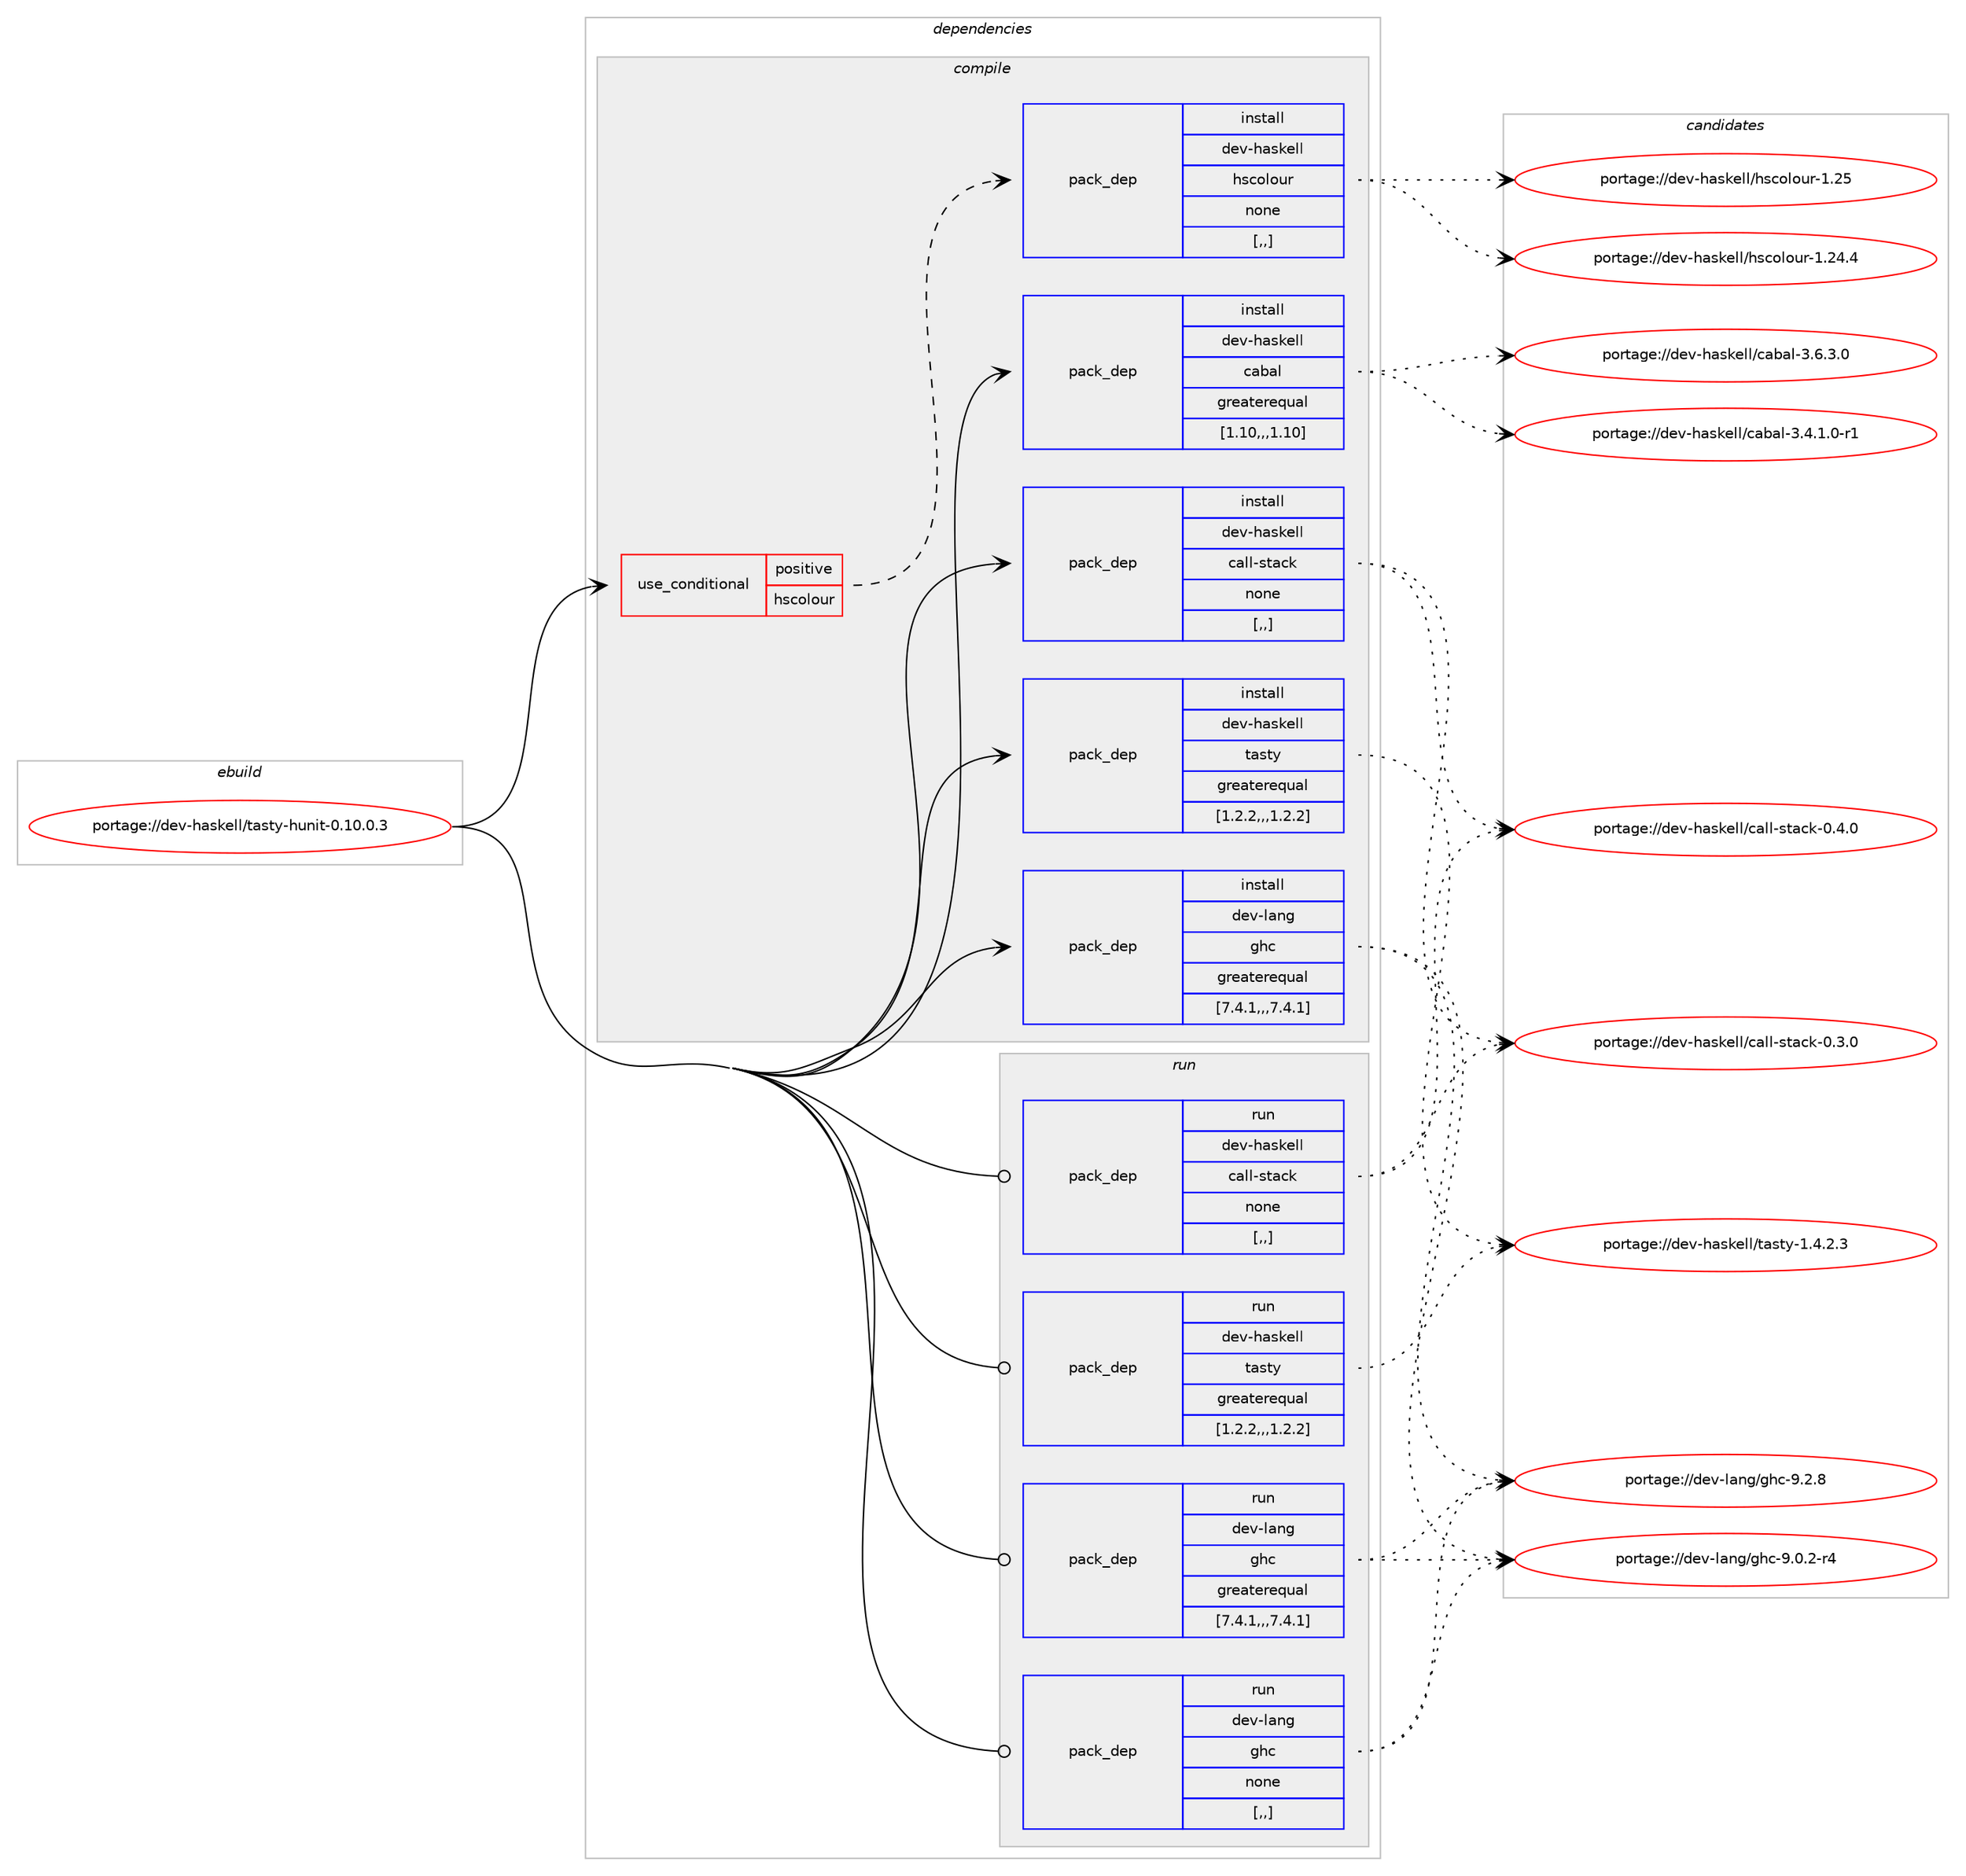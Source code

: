 digraph prolog {

# *************
# Graph options
# *************

newrank=true;
concentrate=true;
compound=true;
graph [rankdir=LR,fontname=Helvetica,fontsize=10,ranksep=1.5];#, ranksep=2.5, nodesep=0.2];
edge  [arrowhead=vee];
node  [fontname=Helvetica,fontsize=10];

# **********
# The ebuild
# **********

subgraph cluster_leftcol {
color=gray;
label=<<i>ebuild</i>>;
id [label="portage://dev-haskell/tasty-hunit-0.10.0.3", color=red, width=4, href="../dev-haskell/tasty-hunit-0.10.0.3.svg"];
}

# ****************
# The dependencies
# ****************

subgraph cluster_midcol {
color=gray;
label=<<i>dependencies</i>>;
subgraph cluster_compile {
fillcolor="#eeeeee";
style=filled;
label=<<i>compile</i>>;
subgraph cond21093 {
dependency88793 [label=<<TABLE BORDER="0" CELLBORDER="1" CELLSPACING="0" CELLPADDING="4"><TR><TD ROWSPAN="3" CELLPADDING="10">use_conditional</TD></TR><TR><TD>positive</TD></TR><TR><TD>hscolour</TD></TR></TABLE>>, shape=none, color=red];
subgraph pack66678 {
dependency88794 [label=<<TABLE BORDER="0" CELLBORDER="1" CELLSPACING="0" CELLPADDING="4" WIDTH="220"><TR><TD ROWSPAN="6" CELLPADDING="30">pack_dep</TD></TR><TR><TD WIDTH="110">install</TD></TR><TR><TD>dev-haskell</TD></TR><TR><TD>hscolour</TD></TR><TR><TD>none</TD></TR><TR><TD>[,,]</TD></TR></TABLE>>, shape=none, color=blue];
}
dependency88793:e -> dependency88794:w [weight=20,style="dashed",arrowhead="vee"];
}
id:e -> dependency88793:w [weight=20,style="solid",arrowhead="vee"];
subgraph pack66679 {
dependency88795 [label=<<TABLE BORDER="0" CELLBORDER="1" CELLSPACING="0" CELLPADDING="4" WIDTH="220"><TR><TD ROWSPAN="6" CELLPADDING="30">pack_dep</TD></TR><TR><TD WIDTH="110">install</TD></TR><TR><TD>dev-haskell</TD></TR><TR><TD>cabal</TD></TR><TR><TD>greaterequal</TD></TR><TR><TD>[1.10,,,1.10]</TD></TR></TABLE>>, shape=none, color=blue];
}
id:e -> dependency88795:w [weight=20,style="solid",arrowhead="vee"];
subgraph pack66680 {
dependency88796 [label=<<TABLE BORDER="0" CELLBORDER="1" CELLSPACING="0" CELLPADDING="4" WIDTH="220"><TR><TD ROWSPAN="6" CELLPADDING="30">pack_dep</TD></TR><TR><TD WIDTH="110">install</TD></TR><TR><TD>dev-haskell</TD></TR><TR><TD>call-stack</TD></TR><TR><TD>none</TD></TR><TR><TD>[,,]</TD></TR></TABLE>>, shape=none, color=blue];
}
id:e -> dependency88796:w [weight=20,style="solid",arrowhead="vee"];
subgraph pack66681 {
dependency88797 [label=<<TABLE BORDER="0" CELLBORDER="1" CELLSPACING="0" CELLPADDING="4" WIDTH="220"><TR><TD ROWSPAN="6" CELLPADDING="30">pack_dep</TD></TR><TR><TD WIDTH="110">install</TD></TR><TR><TD>dev-haskell</TD></TR><TR><TD>tasty</TD></TR><TR><TD>greaterequal</TD></TR><TR><TD>[1.2.2,,,1.2.2]</TD></TR></TABLE>>, shape=none, color=blue];
}
id:e -> dependency88797:w [weight=20,style="solid",arrowhead="vee"];
subgraph pack66682 {
dependency88798 [label=<<TABLE BORDER="0" CELLBORDER="1" CELLSPACING="0" CELLPADDING="4" WIDTH="220"><TR><TD ROWSPAN="6" CELLPADDING="30">pack_dep</TD></TR><TR><TD WIDTH="110">install</TD></TR><TR><TD>dev-lang</TD></TR><TR><TD>ghc</TD></TR><TR><TD>greaterequal</TD></TR><TR><TD>[7.4.1,,,7.4.1]</TD></TR></TABLE>>, shape=none, color=blue];
}
id:e -> dependency88798:w [weight=20,style="solid",arrowhead="vee"];
}
subgraph cluster_compileandrun {
fillcolor="#eeeeee";
style=filled;
label=<<i>compile and run</i>>;
}
subgraph cluster_run {
fillcolor="#eeeeee";
style=filled;
label=<<i>run</i>>;
subgraph pack66683 {
dependency88799 [label=<<TABLE BORDER="0" CELLBORDER="1" CELLSPACING="0" CELLPADDING="4" WIDTH="220"><TR><TD ROWSPAN="6" CELLPADDING="30">pack_dep</TD></TR><TR><TD WIDTH="110">run</TD></TR><TR><TD>dev-haskell</TD></TR><TR><TD>call-stack</TD></TR><TR><TD>none</TD></TR><TR><TD>[,,]</TD></TR></TABLE>>, shape=none, color=blue];
}
id:e -> dependency88799:w [weight=20,style="solid",arrowhead="odot"];
subgraph pack66684 {
dependency88800 [label=<<TABLE BORDER="0" CELLBORDER="1" CELLSPACING="0" CELLPADDING="4" WIDTH="220"><TR><TD ROWSPAN="6" CELLPADDING="30">pack_dep</TD></TR><TR><TD WIDTH="110">run</TD></TR><TR><TD>dev-haskell</TD></TR><TR><TD>tasty</TD></TR><TR><TD>greaterequal</TD></TR><TR><TD>[1.2.2,,,1.2.2]</TD></TR></TABLE>>, shape=none, color=blue];
}
id:e -> dependency88800:w [weight=20,style="solid",arrowhead="odot"];
subgraph pack66685 {
dependency88801 [label=<<TABLE BORDER="0" CELLBORDER="1" CELLSPACING="0" CELLPADDING="4" WIDTH="220"><TR><TD ROWSPAN="6" CELLPADDING="30">pack_dep</TD></TR><TR><TD WIDTH="110">run</TD></TR><TR><TD>dev-lang</TD></TR><TR><TD>ghc</TD></TR><TR><TD>greaterequal</TD></TR><TR><TD>[7.4.1,,,7.4.1]</TD></TR></TABLE>>, shape=none, color=blue];
}
id:e -> dependency88801:w [weight=20,style="solid",arrowhead="odot"];
subgraph pack66686 {
dependency88802 [label=<<TABLE BORDER="0" CELLBORDER="1" CELLSPACING="0" CELLPADDING="4" WIDTH="220"><TR><TD ROWSPAN="6" CELLPADDING="30">pack_dep</TD></TR><TR><TD WIDTH="110">run</TD></TR><TR><TD>dev-lang</TD></TR><TR><TD>ghc</TD></TR><TR><TD>none</TD></TR><TR><TD>[,,]</TD></TR></TABLE>>, shape=none, color=blue];
}
id:e -> dependency88802:w [weight=20,style="solid",arrowhead="odot"];
}
}

# **************
# The candidates
# **************

subgraph cluster_choices {
rank=same;
color=gray;
label=<<i>candidates</i>>;

subgraph choice66678 {
color=black;
nodesep=1;
choice100101118451049711510710110810847104115991111081111171144549465053 [label="portage://dev-haskell/hscolour-1.25", color=red, width=4,href="../dev-haskell/hscolour-1.25.svg"];
choice1001011184510497115107101108108471041159911110811111711445494650524652 [label="portage://dev-haskell/hscolour-1.24.4", color=red, width=4,href="../dev-haskell/hscolour-1.24.4.svg"];
dependency88794:e -> choice100101118451049711510710110810847104115991111081111171144549465053:w [style=dotted,weight="100"];
dependency88794:e -> choice1001011184510497115107101108108471041159911110811111711445494650524652:w [style=dotted,weight="100"];
}
subgraph choice66679 {
color=black;
nodesep=1;
choice100101118451049711510710110810847999798971084551465446514648 [label="portage://dev-haskell/cabal-3.6.3.0", color=red, width=4,href="../dev-haskell/cabal-3.6.3.0.svg"];
choice1001011184510497115107101108108479997989710845514652464946484511449 [label="portage://dev-haskell/cabal-3.4.1.0-r1", color=red, width=4,href="../dev-haskell/cabal-3.4.1.0-r1.svg"];
dependency88795:e -> choice100101118451049711510710110810847999798971084551465446514648:w [style=dotted,weight="100"];
dependency88795:e -> choice1001011184510497115107101108108479997989710845514652464946484511449:w [style=dotted,weight="100"];
}
subgraph choice66680 {
color=black;
nodesep=1;
choice1001011184510497115107101108108479997108108451151169799107454846524648 [label="portage://dev-haskell/call-stack-0.4.0", color=red, width=4,href="../dev-haskell/call-stack-0.4.0.svg"];
choice1001011184510497115107101108108479997108108451151169799107454846514648 [label="portage://dev-haskell/call-stack-0.3.0", color=red, width=4,href="../dev-haskell/call-stack-0.3.0.svg"];
dependency88796:e -> choice1001011184510497115107101108108479997108108451151169799107454846524648:w [style=dotted,weight="100"];
dependency88796:e -> choice1001011184510497115107101108108479997108108451151169799107454846514648:w [style=dotted,weight="100"];
}
subgraph choice66681 {
color=black;
nodesep=1;
choice100101118451049711510710110810847116971151161214549465246504651 [label="portage://dev-haskell/tasty-1.4.2.3", color=red, width=4,href="../dev-haskell/tasty-1.4.2.3.svg"];
dependency88797:e -> choice100101118451049711510710110810847116971151161214549465246504651:w [style=dotted,weight="100"];
}
subgraph choice66682 {
color=black;
nodesep=1;
choice10010111845108971101034710310499455746504656 [label="portage://dev-lang/ghc-9.2.8", color=red, width=4,href="../dev-lang/ghc-9.2.8.svg"];
choice100101118451089711010347103104994557464846504511452 [label="portage://dev-lang/ghc-9.0.2-r4", color=red, width=4,href="../dev-lang/ghc-9.0.2-r4.svg"];
dependency88798:e -> choice10010111845108971101034710310499455746504656:w [style=dotted,weight="100"];
dependency88798:e -> choice100101118451089711010347103104994557464846504511452:w [style=dotted,weight="100"];
}
subgraph choice66683 {
color=black;
nodesep=1;
choice1001011184510497115107101108108479997108108451151169799107454846524648 [label="portage://dev-haskell/call-stack-0.4.0", color=red, width=4,href="../dev-haskell/call-stack-0.4.0.svg"];
choice1001011184510497115107101108108479997108108451151169799107454846514648 [label="portage://dev-haskell/call-stack-0.3.0", color=red, width=4,href="../dev-haskell/call-stack-0.3.0.svg"];
dependency88799:e -> choice1001011184510497115107101108108479997108108451151169799107454846524648:w [style=dotted,weight="100"];
dependency88799:e -> choice1001011184510497115107101108108479997108108451151169799107454846514648:w [style=dotted,weight="100"];
}
subgraph choice66684 {
color=black;
nodesep=1;
choice100101118451049711510710110810847116971151161214549465246504651 [label="portage://dev-haskell/tasty-1.4.2.3", color=red, width=4,href="../dev-haskell/tasty-1.4.2.3.svg"];
dependency88800:e -> choice100101118451049711510710110810847116971151161214549465246504651:w [style=dotted,weight="100"];
}
subgraph choice66685 {
color=black;
nodesep=1;
choice10010111845108971101034710310499455746504656 [label="portage://dev-lang/ghc-9.2.8", color=red, width=4,href="../dev-lang/ghc-9.2.8.svg"];
choice100101118451089711010347103104994557464846504511452 [label="portage://dev-lang/ghc-9.0.2-r4", color=red, width=4,href="../dev-lang/ghc-9.0.2-r4.svg"];
dependency88801:e -> choice10010111845108971101034710310499455746504656:w [style=dotted,weight="100"];
dependency88801:e -> choice100101118451089711010347103104994557464846504511452:w [style=dotted,weight="100"];
}
subgraph choice66686 {
color=black;
nodesep=1;
choice10010111845108971101034710310499455746504656 [label="portage://dev-lang/ghc-9.2.8", color=red, width=4,href="../dev-lang/ghc-9.2.8.svg"];
choice100101118451089711010347103104994557464846504511452 [label="portage://dev-lang/ghc-9.0.2-r4", color=red, width=4,href="../dev-lang/ghc-9.0.2-r4.svg"];
dependency88802:e -> choice10010111845108971101034710310499455746504656:w [style=dotted,weight="100"];
dependency88802:e -> choice100101118451089711010347103104994557464846504511452:w [style=dotted,weight="100"];
}
}

}

